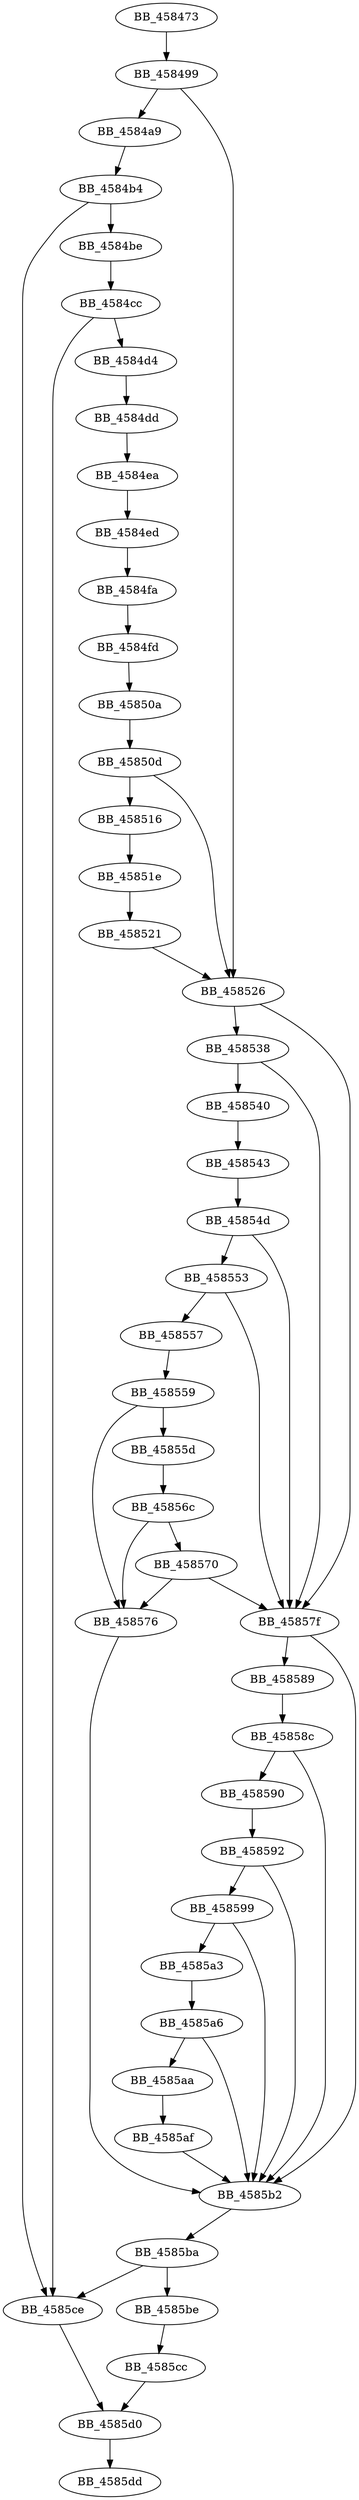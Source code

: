 DiGraph sub_458473{
BB_458473->BB_458499
BB_458499->BB_4584a9
BB_458499->BB_458526
BB_4584a9->BB_4584b4
BB_4584b4->BB_4584be
BB_4584b4->BB_4585ce
BB_4584be->BB_4584cc
BB_4584cc->BB_4584d4
BB_4584cc->BB_4585ce
BB_4584d4->BB_4584dd
BB_4584dd->BB_4584ea
BB_4584ea->BB_4584ed
BB_4584ed->BB_4584fa
BB_4584fa->BB_4584fd
BB_4584fd->BB_45850a
BB_45850a->BB_45850d
BB_45850d->BB_458516
BB_45850d->BB_458526
BB_458516->BB_45851e
BB_45851e->BB_458521
BB_458521->BB_458526
BB_458526->BB_458538
BB_458526->BB_45857f
BB_458538->BB_458540
BB_458538->BB_45857f
BB_458540->BB_458543
BB_458543->BB_45854d
BB_45854d->BB_458553
BB_45854d->BB_45857f
BB_458553->BB_458557
BB_458553->BB_45857f
BB_458557->BB_458559
BB_458559->BB_45855d
BB_458559->BB_458576
BB_45855d->BB_45856c
BB_45856c->BB_458570
BB_45856c->BB_458576
BB_458570->BB_458576
BB_458570->BB_45857f
BB_458576->BB_4585b2
BB_45857f->BB_458589
BB_45857f->BB_4585b2
BB_458589->BB_45858c
BB_45858c->BB_458590
BB_45858c->BB_4585b2
BB_458590->BB_458592
BB_458592->BB_458599
BB_458592->BB_4585b2
BB_458599->BB_4585a3
BB_458599->BB_4585b2
BB_4585a3->BB_4585a6
BB_4585a6->BB_4585aa
BB_4585a6->BB_4585b2
BB_4585aa->BB_4585af
BB_4585af->BB_4585b2
BB_4585b2->BB_4585ba
BB_4585ba->BB_4585be
BB_4585ba->BB_4585ce
BB_4585be->BB_4585cc
BB_4585cc->BB_4585d0
BB_4585ce->BB_4585d0
BB_4585d0->BB_4585dd
}
